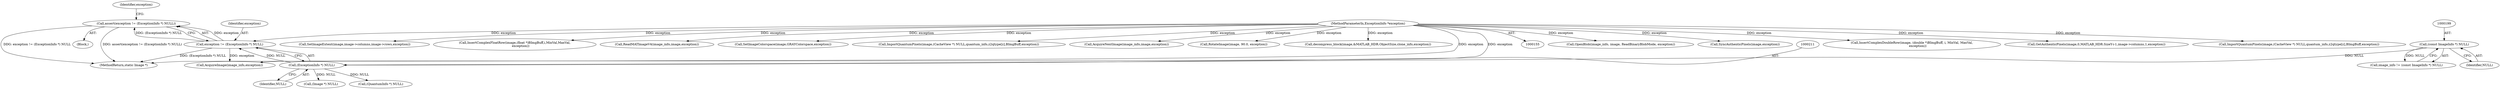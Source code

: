 digraph "0_ImageMagick_04178de2247e353fc095846784b9a10fefdbf890@API" {
"1000207" [label="(Call,assert(exception != (ExceptionInfo *) NULL))"];
"1000208" [label="(Call,exception != (ExceptionInfo *) NULL)"];
"1000157" [label="(MethodParameterIn,ExceptionInfo *exception)"];
"1000210" [label="(Call,(ExceptionInfo *) NULL)"];
"1000198" [label="(Call,(const ImageInfo *) NULL)"];
"1000232" [label="(Call,OpenBlob(image_info, image, ReadBinaryBlobMode, exception))"];
"1000158" [label="(Block,)"];
"1000200" [label="(Identifier,NULL)"];
"1001460" [label="(Call,SyncAuthenticPixels(image,exception))"];
"1000207" [label="(Call,assert(exception != (ExceptionInfo *) NULL))"];
"1001553" [label="(Call,InsertComplexDoubleRow(image, (double *)BImgBuff, i, MinVal, MaxVal,\n            exception))"];
"1000216" [label="(Identifier,exception)"];
"1000208" [label="(Call,exception != (ExceptionInfo *) NULL)"];
"1000212" [label="(Identifier,NULL)"];
"1001984" [label="(MethodReturn,static Image *)"];
"1001291" [label="(Call,GetAuthenticPixels(image,0,MATLAB_HDR.SizeY-i-1,image->columns,1,exception))"];
"1000157" [label="(MethodParameterIn,ExceptionInfo *exception)"];
"1000210" [label="(Call,(ExceptionInfo *) NULL)"];
"1000247" [label="(Call,(Image *) NULL)"];
"1001419" [label="(Call,ImportQuantumPixels(image,(CacheView *) NULL,quantum_info,z2qtype[z],BImgBuff,exception))"];
"1001158" [label="(Call,SetImageExtent(image,image->columns,image->rows,exception))"];
"1001586" [label="(Call,InsertComplexFloatRow(image,(float *)BImgBuff,i,MinVal,MaxVal,\n            exception))"];
"1000287" [label="(Call,ReadMATImageV4(image_info,image,exception))"];
"1000252" [label="(Call,(QuantumInfo *) NULL)"];
"1000198" [label="(Call,(const ImageInfo *) NULL)"];
"1001128" [label="(Call,SetImageColorspace(image,GRAYColorspace,exception))"];
"1000209" [label="(Identifier,exception)"];
"1001383" [label="(Call,ImportQuantumPixels(image,(CacheView *) NULL,quantum_info,z2qtype[z],BImgBuff,exception))"];
"1000227" [label="(Call,AcquireImage(image_info,exception))"];
"1000196" [label="(Call,image_info != (const ImageInfo *) NULL)"];
"1001726" [label="(Call,AcquireNextImage(image_info,image,exception))"];
"1001634" [label="(Call,RotateImage(image, 90.0, exception))"];
"1000505" [label="(Call,decompress_block(image,&MATLAB_HDR.ObjectSize,clone_info,exception))"];
"1000207" -> "1000158"  [label="AST: "];
"1000207" -> "1000208"  [label="CFG: "];
"1000208" -> "1000207"  [label="AST: "];
"1000216" -> "1000207"  [label="CFG: "];
"1000207" -> "1001984"  [label="DDG: exception != (ExceptionInfo *) NULL"];
"1000207" -> "1001984"  [label="DDG: assert(exception != (ExceptionInfo *) NULL)"];
"1000208" -> "1000207"  [label="DDG: exception"];
"1000208" -> "1000207"  [label="DDG: (ExceptionInfo *) NULL"];
"1000208" -> "1000210"  [label="CFG: "];
"1000209" -> "1000208"  [label="AST: "];
"1000210" -> "1000208"  [label="AST: "];
"1000208" -> "1001984"  [label="DDG: (ExceptionInfo *) NULL"];
"1000157" -> "1000208"  [label="DDG: exception"];
"1000210" -> "1000208"  [label="DDG: NULL"];
"1000208" -> "1000227"  [label="DDG: exception"];
"1000157" -> "1000155"  [label="AST: "];
"1000157" -> "1001984"  [label="DDG: exception"];
"1000157" -> "1000227"  [label="DDG: exception"];
"1000157" -> "1000232"  [label="DDG: exception"];
"1000157" -> "1000287"  [label="DDG: exception"];
"1000157" -> "1000505"  [label="DDG: exception"];
"1000157" -> "1001128"  [label="DDG: exception"];
"1000157" -> "1001158"  [label="DDG: exception"];
"1000157" -> "1001291"  [label="DDG: exception"];
"1000157" -> "1001383"  [label="DDG: exception"];
"1000157" -> "1001419"  [label="DDG: exception"];
"1000157" -> "1001460"  [label="DDG: exception"];
"1000157" -> "1001553"  [label="DDG: exception"];
"1000157" -> "1001586"  [label="DDG: exception"];
"1000157" -> "1001634"  [label="DDG: exception"];
"1000157" -> "1001726"  [label="DDG: exception"];
"1000210" -> "1000212"  [label="CFG: "];
"1000211" -> "1000210"  [label="AST: "];
"1000212" -> "1000210"  [label="AST: "];
"1000198" -> "1000210"  [label="DDG: NULL"];
"1000210" -> "1000247"  [label="DDG: NULL"];
"1000210" -> "1000252"  [label="DDG: NULL"];
"1000198" -> "1000196"  [label="AST: "];
"1000198" -> "1000200"  [label="CFG: "];
"1000199" -> "1000198"  [label="AST: "];
"1000200" -> "1000198"  [label="AST: "];
"1000196" -> "1000198"  [label="CFG: "];
"1000198" -> "1000196"  [label="DDG: NULL"];
}
